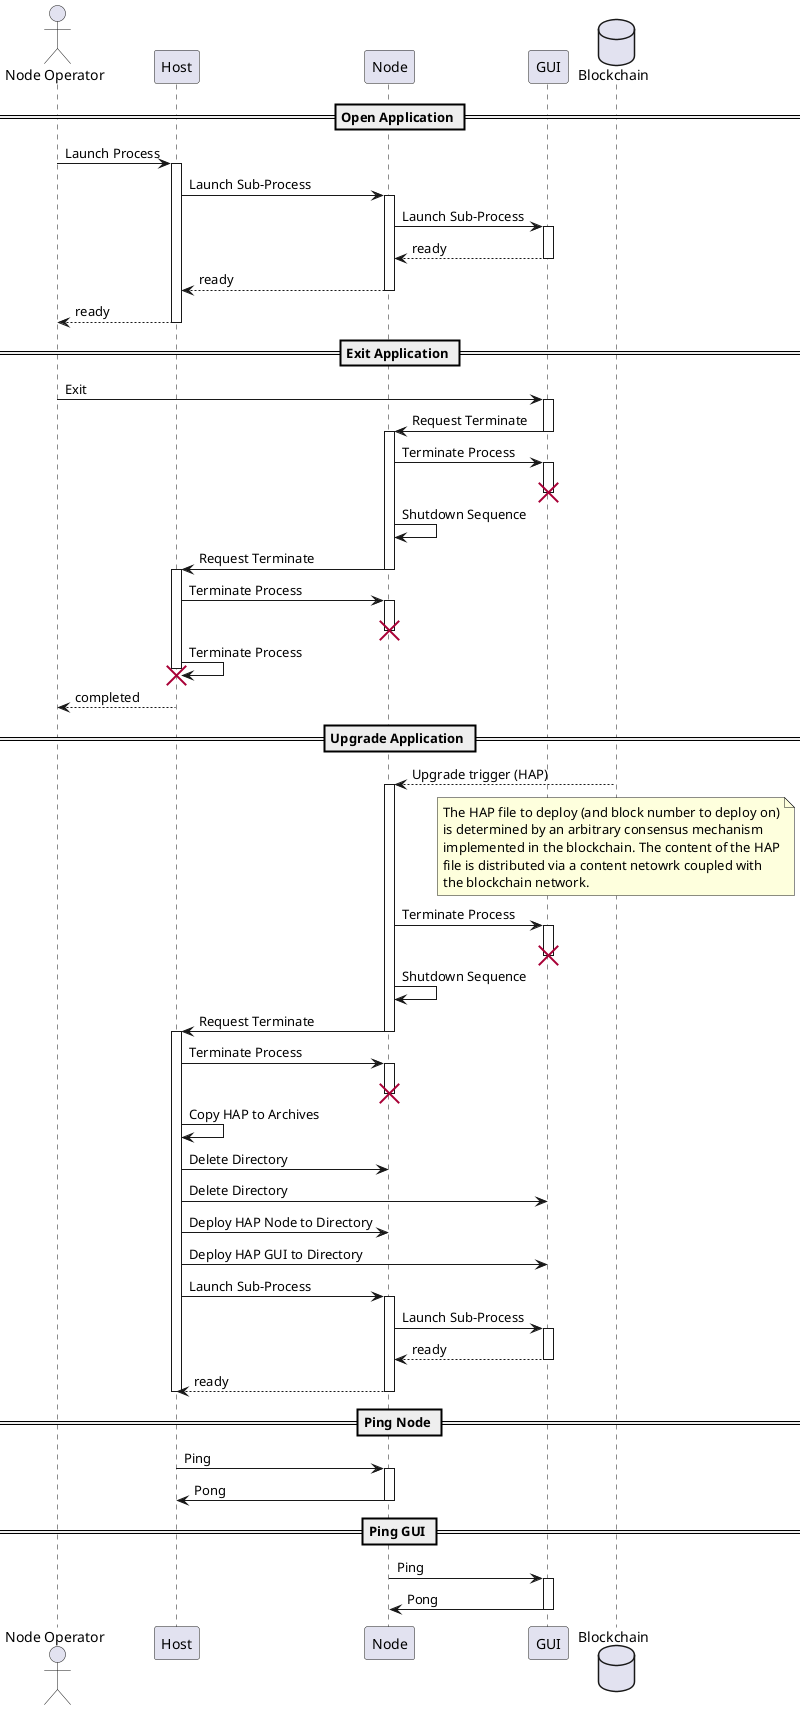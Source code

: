 @startuml
actor "Node Operator" as U
participant "Host" as H
participant "Node" as N
participant "GUI" as G
database "Blockchain" as B

== Open Application ==
U -> H : Launch Process
activate H
H -> N : Launch Sub-Process
activate N
N -> G : Launch Sub-Process
activate G
G --> N : ready
deactivate G
N --> H : ready
deactivate N
H --> U : ready
deactivate H

== Exit Application ==
U -> G : Exit
activate G
G -> N: Request Terminate
deactivate G
activate N
N -> G : Terminate Process
activate G
destroy G
N -> N : Shutdown Sequence
N -> H : Request Terminate
deactivate N
activate H
H -> N : Terminate Process
activate N
destroy N
H -> H : Terminate Process
destroy H
H --> U : completed

== Upgrade Application ==
B --> N : Upgrade trigger (HAP)
note over B
  The HAP file to deploy (and block number to deploy on)
  is determined by an arbitrary consensus mechanism
  implemented in the blockchain. The content of the HAP
  file is distributed via a content netowrk coupled with
  the blockchain network. 
end note
activate N
N -> G : Terminate Process
activate G
destroy G
N -> N : Shutdown Sequence
N -> H : Request Terminate
deactivate N
activate H
H -> N : Terminate Process
activate N
destroy N
H -> H : Copy HAP to Archives
H -> N : Delete Directory
H -> G : Delete Directory
H -> N : Deploy HAP Node to Directory
H -> G : Deploy HAP GUI to Directory
H -> N : Launch Sub-Process
activate N
N -> G : Launch Sub-Process
activate G
G --> N : ready
deactivate G
N --> H : ready
deactivate N
deactivate H

== Ping Node ==
H -> N : Ping
activate N
N -> H : Pong
deactivate N

== Ping GUI ==
N -> G : Ping
activate G
G -> N : Pong
deactivate G
@enduml
